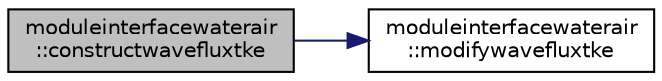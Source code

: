 digraph "moduleinterfacewaterair::constructwavefluxtke"
{
 // LATEX_PDF_SIZE
  edge [fontname="Helvetica",fontsize="10",labelfontname="Helvetica",labelfontsize="10"];
  node [fontname="Helvetica",fontsize="10",shape=record];
  rankdir="LR";
  Node1 [label="moduleinterfacewaterair\l::constructwavefluxtke",height=0.2,width=0.4,color="black", fillcolor="grey75", style="filled", fontcolor="black",tooltip=" "];
  Node1 -> Node2 [color="midnightblue",fontsize="10",style="solid",fontname="Helvetica"];
  Node2 [label="moduleinterfacewaterair\l::modifywavefluxtke",height=0.2,width=0.4,color="black", fillcolor="white", style="filled",URL="$namespacemoduleinterfacewaterair.html#a2494cba9b6646ce732323f31ef820a97",tooltip=" "];
}

